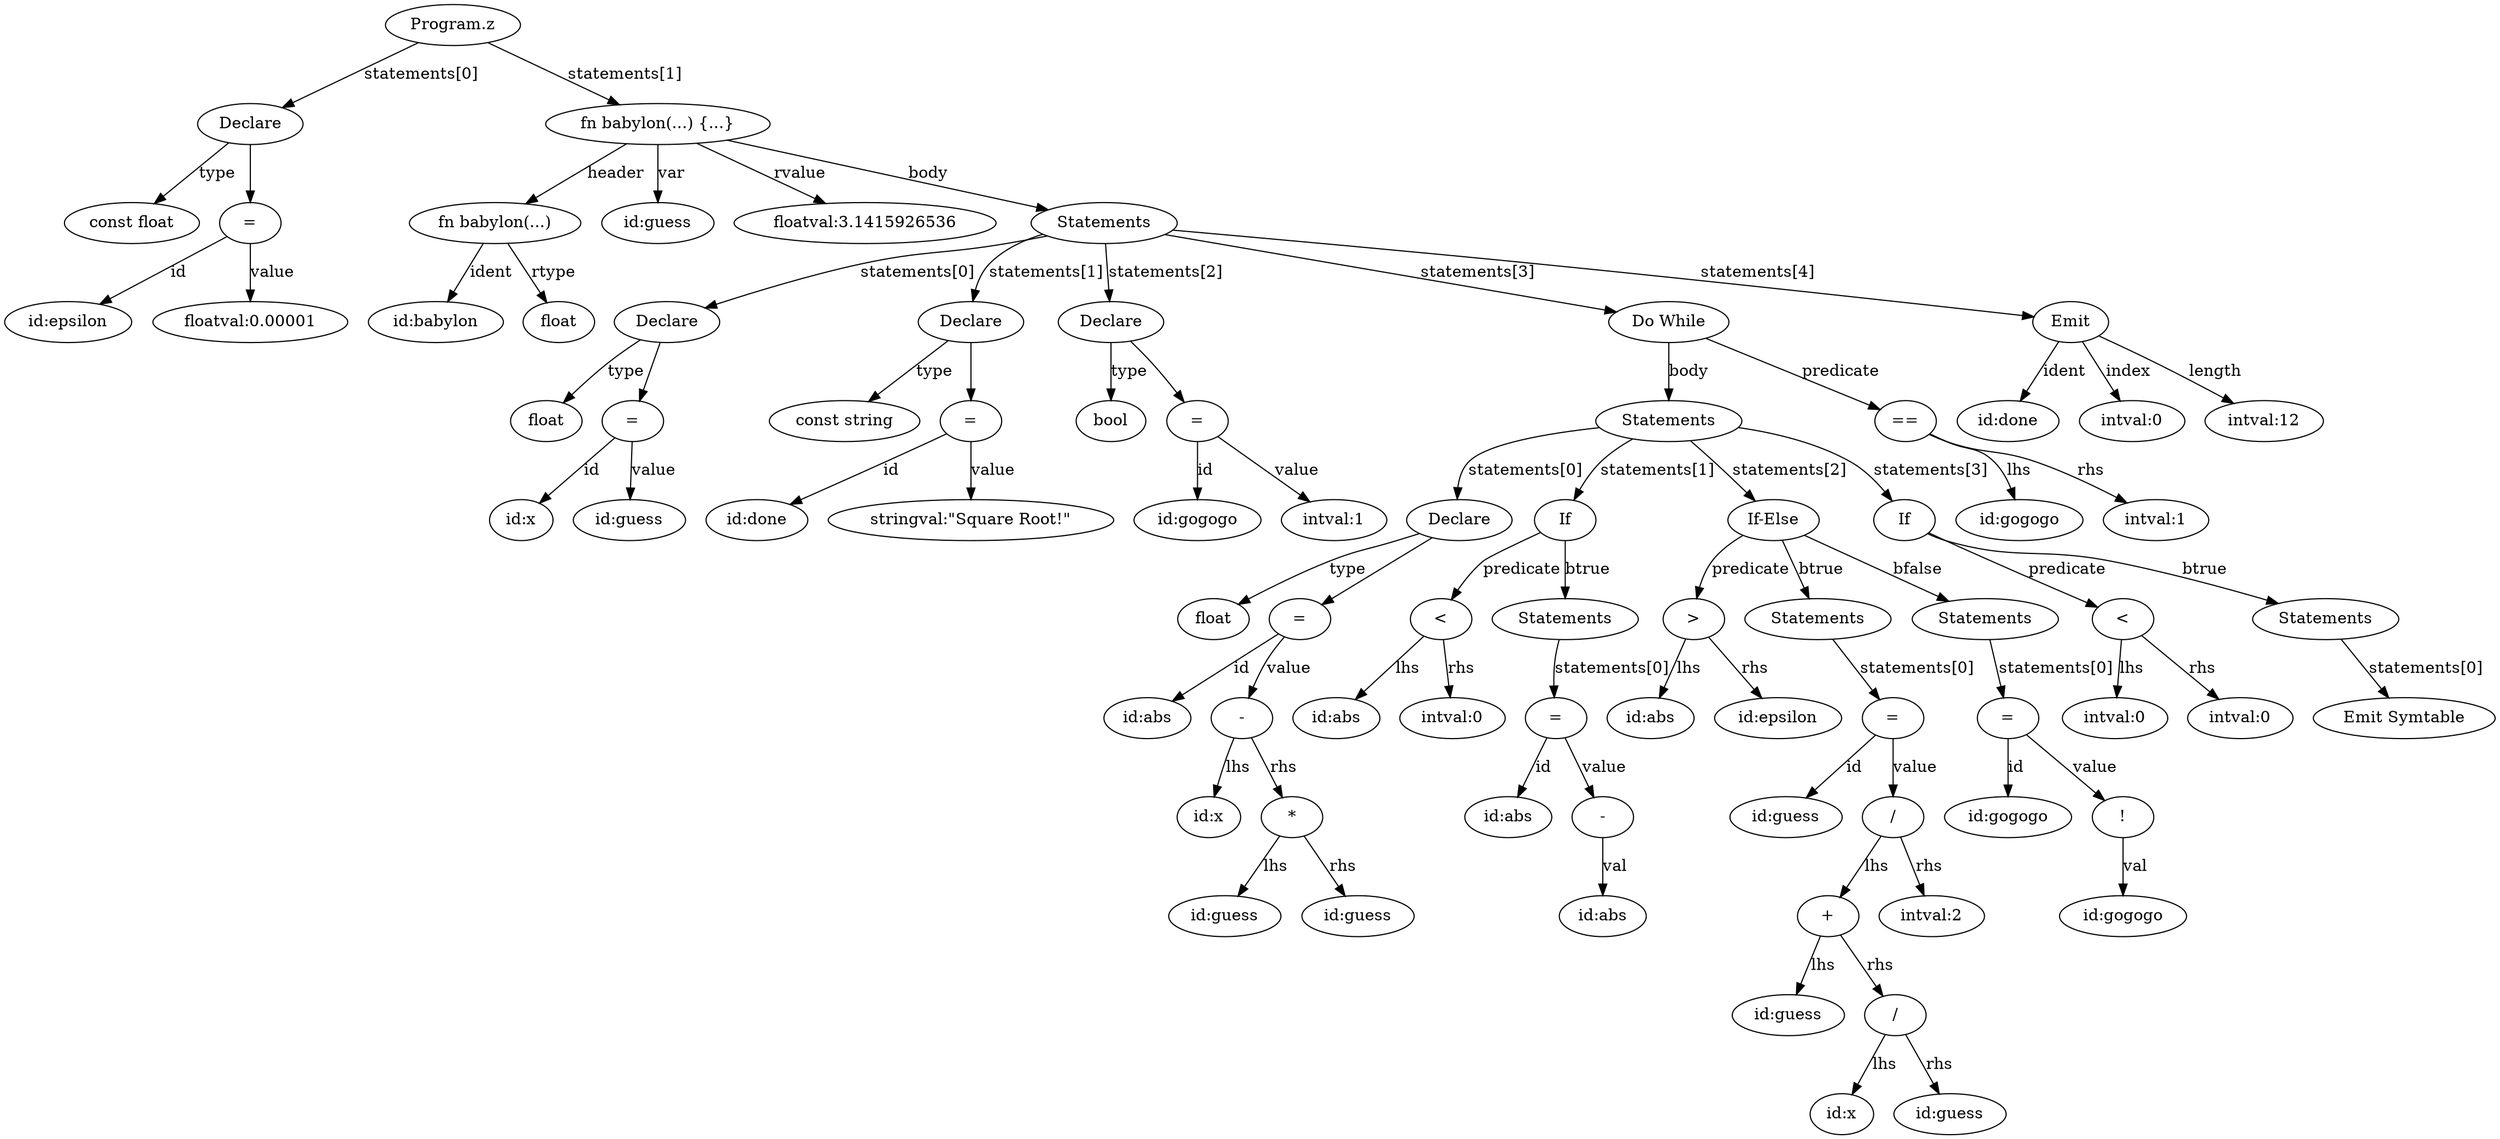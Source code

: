 digraph {
	Node0[label="Program.z"]
	Node1[label="Declare"]
Node0->Node1[label="statements[0]"]
	Node2[label="const float"]
Node1->Node2[label="type"]
	Node3[label="="]
Node1->Node3[label=""]
	Node4[label="id:epsilon"]
Node3->Node4[label="id"]
	Node5[label="floatval:0.00001"]
Node3->Node5[label="value"]
	Node6[label="fn babylon(...) {...}"]
Node0->Node6[label="statements[1]"]
	Node7[label="fn babylon(...)"]
Node6->Node7[label="header"]
	Node8[label="id:babylon"]
Node7->Node8[label="ident"]
	Node9[label="float"]
Node7->Node9[label="rtype"]
	Node10[label="id:guess"]
Node6->Node10[label="var"]
	Node11[label="floatval:3.1415926536"]
Node6->Node11[label="rvalue"]
	Node12[label="Statements"]
Node6->Node12[label="body"]
	Node13[label="Declare"]
Node12->Node13[label="statements[0]"]
	Node14[label="float"]
Node13->Node14[label="type"]
	Node15[label="="]
Node13->Node15[label=""]
	Node16[label="id:x"]
Node15->Node16[label="id"]
	Node17[label="id:guess"]
Node15->Node17[label="value"]
	Node18[label="Declare"]
Node12->Node18[label="statements[1]"]
	Node19[label="const string"]
Node18->Node19[label="type"]
	Node20[label="="]
Node18->Node20[label=""]
	Node21[label="id:done"]
Node20->Node21[label="id"]
	Node22[label="stringval:\"Square Root!\""]
Node20->Node22[label="value"]
	Node23[label="Declare"]
Node12->Node23[label="statements[2]"]
	Node24[label="bool"]
Node23->Node24[label="type"]
	Node25[label="="]
Node23->Node25[label=""]
	Node26[label="id:gogogo"]
Node25->Node26[label="id"]
	Node27[label="intval:1"]
Node25->Node27[label="value"]
	Node28[label="Do While"]
Node12->Node28[label="statements[3]"]
	Node29[label="Statements"]
Node28->Node29[label="body"]
	Node30[label="Declare"]
Node29->Node30[label="statements[0]"]
	Node31[label="float"]
Node30->Node31[label="type"]
	Node32[label="="]
Node30->Node32[label=""]
	Node33[label="id:abs"]
Node32->Node33[label="id"]
	Node34[label="-"]
Node32->Node34[label="value"]
	Node35[label="id:x"]
Node34->Node35[label="lhs"]
	Node36[label="*"]
Node34->Node36[label="rhs"]
	Node37[label="id:guess"]
Node36->Node37[label="lhs"]
	Node38[label="id:guess"]
Node36->Node38[label="rhs"]
	Node39[label="If"]
Node29->Node39[label="statements[1]"]
	Node40[label="<"]
Node39->Node40[label="predicate"]
	Node41[label="id:abs"]
Node40->Node41[label="lhs"]
	Node42[label="intval:0"]
Node40->Node42[label="rhs"]
	Node43[label="Statements"]
Node39->Node43[label="btrue"]
	Node44[label="="]
Node43->Node44[label="statements[0]"]
	Node45[label="id:abs"]
Node44->Node45[label="id"]
	Node46[label="-"]
Node44->Node46[label="value"]
	Node47[label="id:abs"]
Node46->Node47[label="val"]
	Node48[label="If-Else"]
Node29->Node48[label="statements[2]"]
	Node49[label=">"]
Node48->Node49[label="predicate"]
	Node50[label="id:abs"]
Node49->Node50[label="lhs"]
	Node51[label="id:epsilon"]
Node49->Node51[label="rhs"]
	Node52[label="Statements"]
Node48->Node52[label="btrue"]
	Node53[label="="]
Node52->Node53[label="statements[0]"]
	Node54[label="id:guess"]
Node53->Node54[label="id"]
	Node55[label="/"]
Node53->Node55[label="value"]
	Node56[label="+"]
Node55->Node56[label="lhs"]
	Node57[label="id:guess"]
Node56->Node57[label="lhs"]
	Node58[label="/"]
Node56->Node58[label="rhs"]
	Node59[label="id:x"]
Node58->Node59[label="lhs"]
	Node60[label="id:guess"]
Node58->Node60[label="rhs"]
	Node61[label="intval:2"]
Node55->Node61[label="rhs"]
	Node62[label="Statements"]
Node48->Node62[label="bfalse"]
	Node63[label="="]
Node62->Node63[label="statements[0]"]
	Node64[label="id:gogogo"]
Node63->Node64[label="id"]
	Node65[label="!"]
Node63->Node65[label="value"]
	Node66[label="id:gogogo"]
Node65->Node66[label="val"]
	Node67[label="If"]
Node29->Node67[label="statements[3]"]
	Node68[label="<"]
Node67->Node68[label="predicate"]
	Node69[label="intval:0"]
Node68->Node69[label="lhs"]
	Node70[label="intval:0"]
Node68->Node70[label="rhs"]
	Node71[label="Statements"]
Node67->Node71[label="btrue"]
	Node72[label="Emit Symtable"]
Node71->Node72[label="statements[0]"]
	Node73[label="=="]
Node28->Node73[label="predicate"]
	Node74[label="id:gogogo"]
Node73->Node74[label="lhs"]
	Node75[label="intval:1"]
Node73->Node75[label="rhs"]
	Node76[label="Emit"]
Node12->Node76[label="statements[4]"]
	Node77[label="id:done"]
Node76->Node77[label="ident"]
	Node78[label="intval:0"]
Node76->Node78[label="index"]
	Node79[label="intval:12"]
Node76->Node79[label="length"]
}